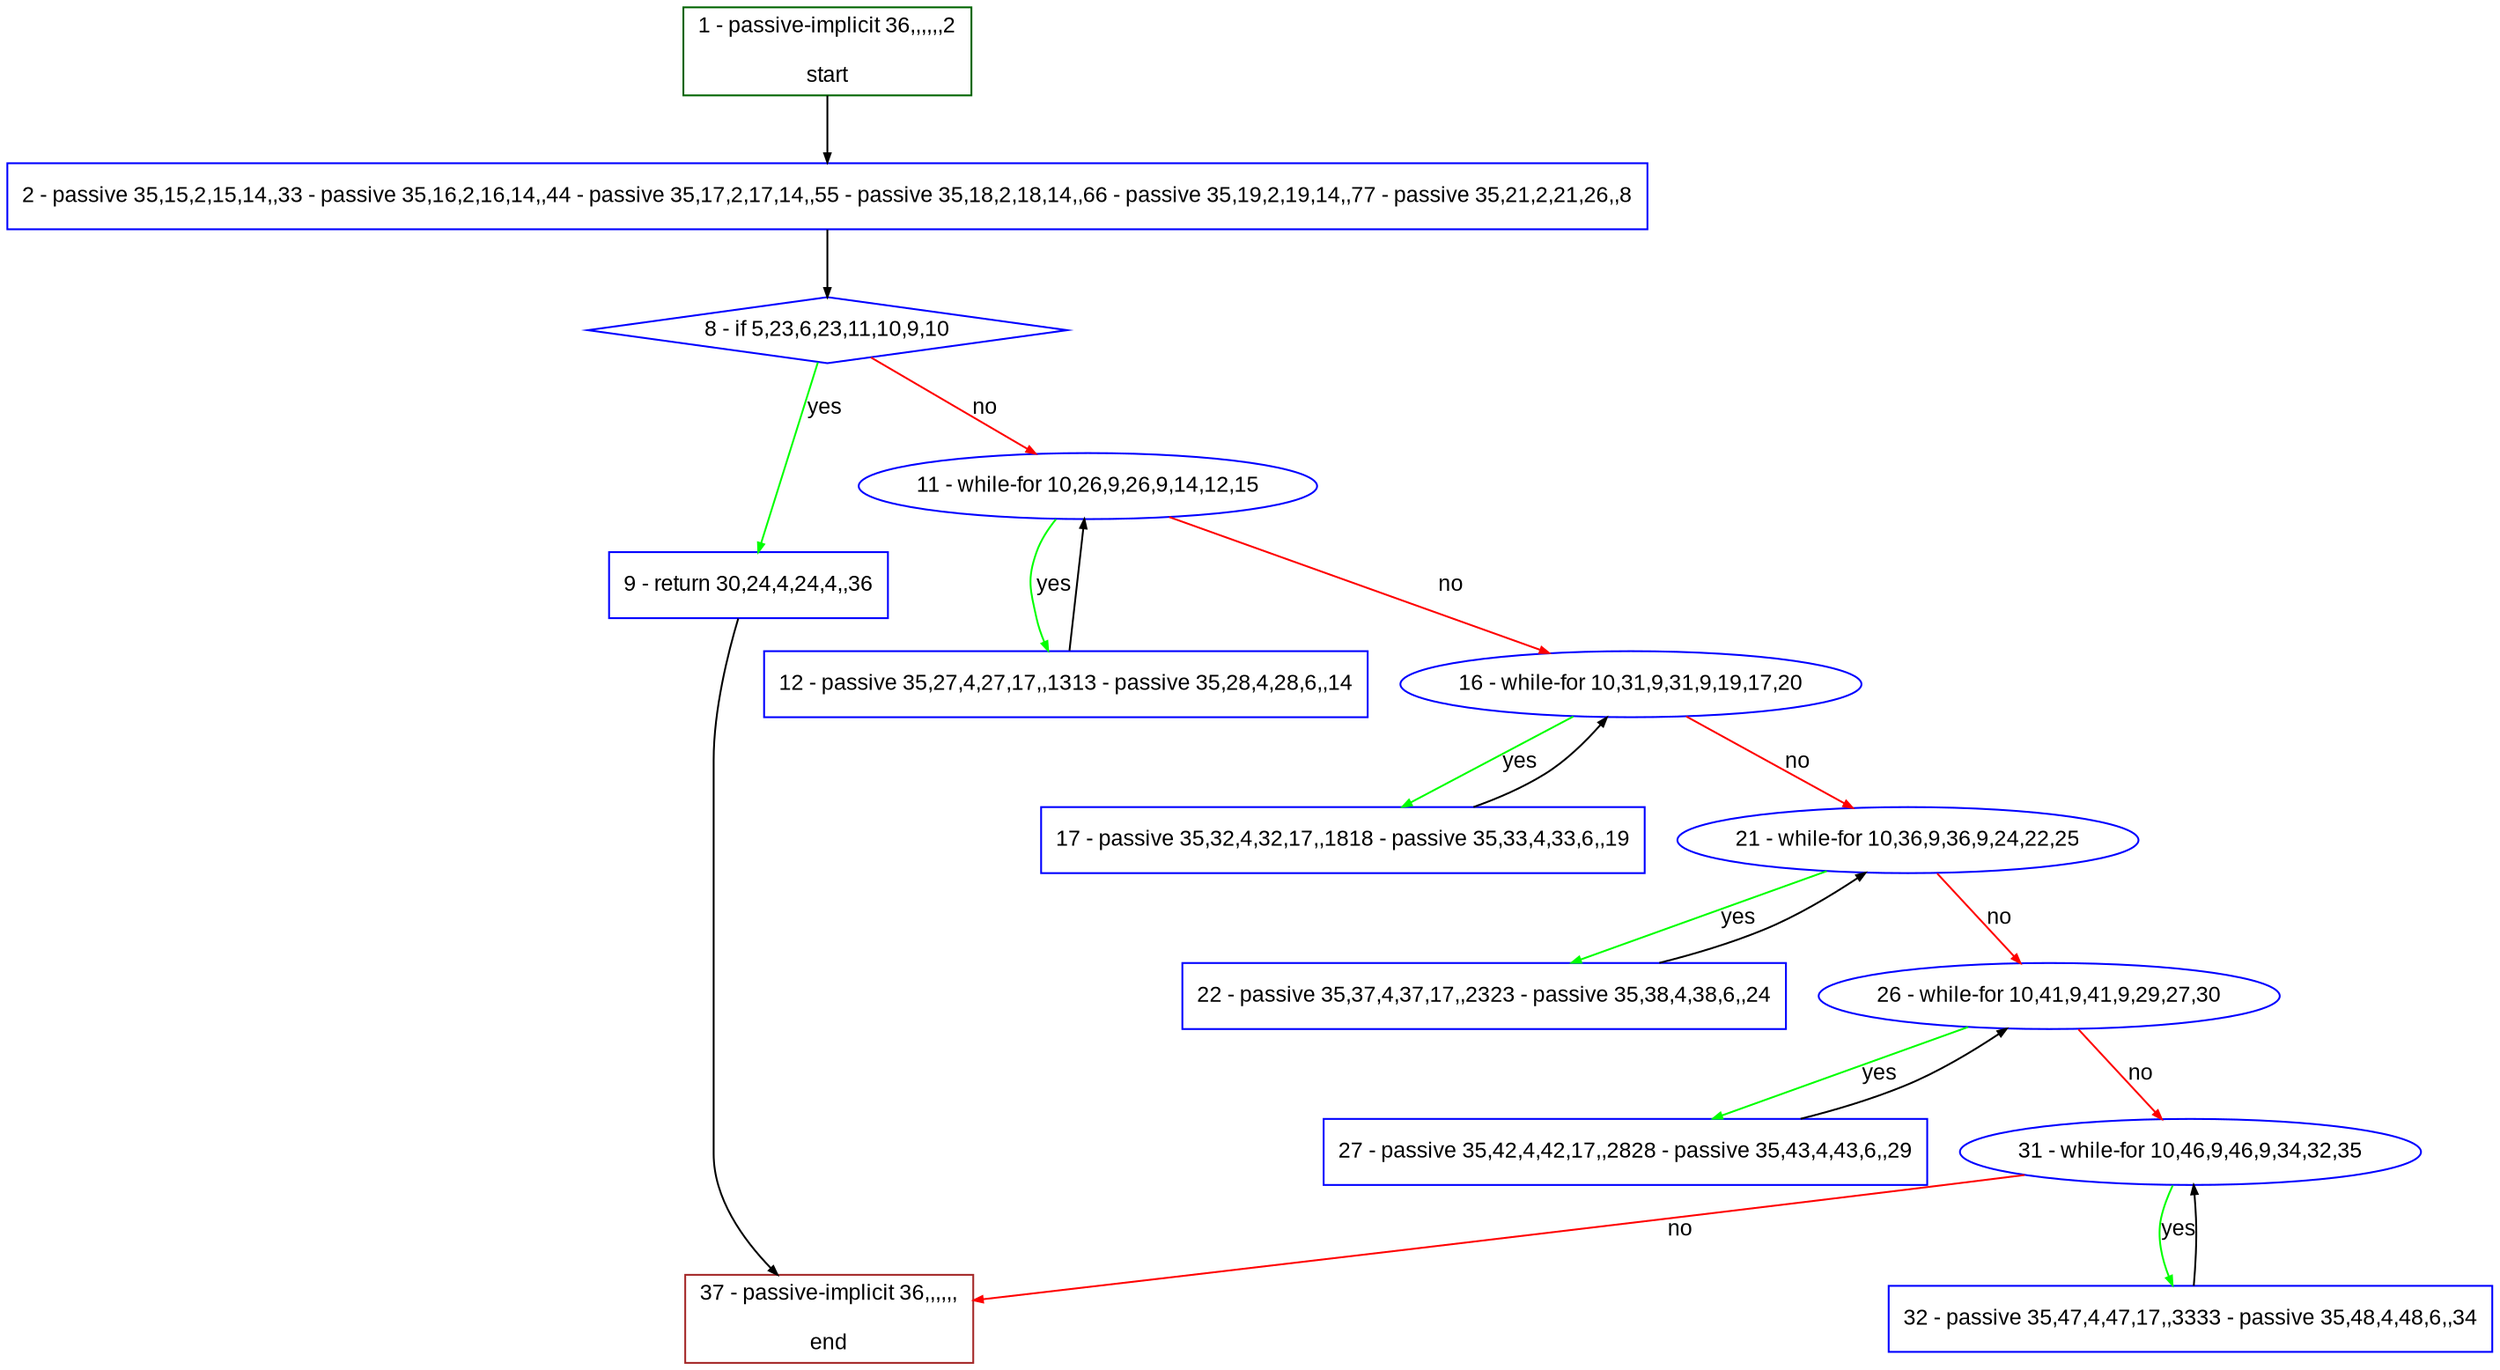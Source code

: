 digraph "" {
  graph [bgcolor="white", fillcolor="#FFFFCC", pack="true", packmode="clust", fontname="Arial", label="", fontsize="12", compound="true", style="rounded,filled"];
  node [node_initialized="no", fillcolor="white", fontname="Arial", label="", color="grey", fontsize="12", fixedsize="false", compound="true", shape="rectangle", style="filled"];
  edge [arrowtail="none", lhead="", fontcolor="black", fontname="Arial", label="", color="black", fontsize="12", arrowhead="normal", arrowsize="0.5", compound="true", ltail="", dir="forward"];
  __N1 [fillcolor="#ffffff", label="2 - passive 35,15,2,15,14,,33 - passive 35,16,2,16,14,,44 - passive 35,17,2,17,14,,55 - passive 35,18,2,18,14,,66 - passive 35,19,2,19,14,,77 - passive 35,21,2,21,26,,8", color="#0000ff", shape="box", style="filled"];
  __N2 [fillcolor="#ffffff", label="1 - passive-implicit 36,,,,,,2\n\nstart", color="#006400", shape="box", style="filled"];
  __N3 [fillcolor="#ffffff", label="8 - if 5,23,6,23,11,10,9,10", color="#0000ff", shape="diamond", style="filled"];
  __N4 [fillcolor="#ffffff", label="9 - return 30,24,4,24,4,,36", color="#0000ff", shape="box", style="filled"];
  __N5 [fillcolor="#ffffff", label="11 - while-for 10,26,9,26,9,14,12,15", color="#0000ff", shape="oval", style="filled"];
  __N6 [fillcolor="#ffffff", label="37 - passive-implicit 36,,,,,,\n\nend", color="#a52a2a", shape="box", style="filled"];
  __N7 [fillcolor="#ffffff", label="12 - passive 35,27,4,27,17,,1313 - passive 35,28,4,28,6,,14", color="#0000ff", shape="box", style="filled"];
  __N8 [fillcolor="#ffffff", label="16 - while-for 10,31,9,31,9,19,17,20", color="#0000ff", shape="oval", style="filled"];
  __N9 [fillcolor="#ffffff", label="17 - passive 35,32,4,32,17,,1818 - passive 35,33,4,33,6,,19", color="#0000ff", shape="box", style="filled"];
  __N10 [fillcolor="#ffffff", label="21 - while-for 10,36,9,36,9,24,22,25", color="#0000ff", shape="oval", style="filled"];
  __N11 [fillcolor="#ffffff", label="22 - passive 35,37,4,37,17,,2323 - passive 35,38,4,38,6,,24", color="#0000ff", shape="box", style="filled"];
  __N12 [fillcolor="#ffffff", label="26 - while-for 10,41,9,41,9,29,27,30", color="#0000ff", shape="oval", style="filled"];
  __N13 [fillcolor="#ffffff", label="27 - passive 35,42,4,42,17,,2828 - passive 35,43,4,43,6,,29", color="#0000ff", shape="box", style="filled"];
  __N14 [fillcolor="#ffffff", label="31 - while-for 10,46,9,46,9,34,32,35", color="#0000ff", shape="oval", style="filled"];
  __N15 [fillcolor="#ffffff", label="32 - passive 35,47,4,47,17,,3333 - passive 35,48,4,48,6,,34", color="#0000ff", shape="box", style="filled"];
  __N2 -> __N1 [arrowtail="none", color="#000000", label="", arrowhead="normal", dir="forward"];
  __N1 -> __N3 [arrowtail="none", color="#000000", label="", arrowhead="normal", dir="forward"];
  __N3 -> __N4 [arrowtail="none", color="#00ff00", label="yes", arrowhead="normal", dir="forward"];
  __N3 -> __N5 [arrowtail="none", color="#ff0000", label="no", arrowhead="normal", dir="forward"];
  __N4 -> __N6 [arrowtail="none", color="#000000", label="", arrowhead="normal", dir="forward"];
  __N5 -> __N7 [arrowtail="none", color="#00ff00", label="yes", arrowhead="normal", dir="forward"];
  __N7 -> __N5 [arrowtail="none", color="#000000", label="", arrowhead="normal", dir="forward"];
  __N5 -> __N8 [arrowtail="none", color="#ff0000", label="no", arrowhead="normal", dir="forward"];
  __N8 -> __N9 [arrowtail="none", color="#00ff00", label="yes", arrowhead="normal", dir="forward"];
  __N9 -> __N8 [arrowtail="none", color="#000000", label="", arrowhead="normal", dir="forward"];
  __N8 -> __N10 [arrowtail="none", color="#ff0000", label="no", arrowhead="normal", dir="forward"];
  __N10 -> __N11 [arrowtail="none", color="#00ff00", label="yes", arrowhead="normal", dir="forward"];
  __N11 -> __N10 [arrowtail="none", color="#000000", label="", arrowhead="normal", dir="forward"];
  __N10 -> __N12 [arrowtail="none", color="#ff0000", label="no", arrowhead="normal", dir="forward"];
  __N12 -> __N13 [arrowtail="none", color="#00ff00", label="yes", arrowhead="normal", dir="forward"];
  __N13 -> __N12 [arrowtail="none", color="#000000", label="", arrowhead="normal", dir="forward"];
  __N12 -> __N14 [arrowtail="none", color="#ff0000", label="no", arrowhead="normal", dir="forward"];
  __N14 -> __N15 [arrowtail="none", color="#00ff00", label="yes", arrowhead="normal", dir="forward"];
  __N15 -> __N14 [arrowtail="none", color="#000000", label="", arrowhead="normal", dir="forward"];
  __N14 -> __N6 [arrowtail="none", color="#ff0000", label="no", arrowhead="normal", dir="forward"];
}
